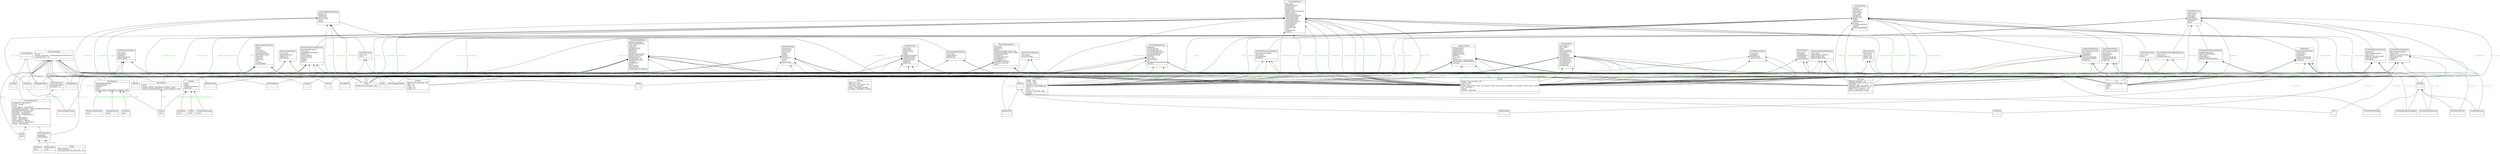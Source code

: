 digraph "classes" {
rankdir=BT
charset="utf-8"
"bo4e.bo.angebot.Angebot" [color="black", fontcolor="black", label="{Angebot|\l|}", shape="record", style="solid"];
"bo4e.bo.angebot.AngebotSchema" [color="black", fontcolor="black", label="{AngebotSchema|anfragereferenz\langebotsdatum\langebotsgeber\langebotsnehmer\langebotsnummer\lbindefrist\lclass_name\lsparte\lunterzeichner_angebotsgeber\lunterzeichner_angebotsnehmer\lvarianten\l|}", shape="record", style="solid"];
"bo4e.bo.ansprechpartner.Ansprechpartner" [color="black", fontcolor="black", label="{Ansprechpartner|geschaeftspartner\lnachname : str\l|}", shape="record", style="solid"];
"bo4e.bo.ansprechpartner.AnsprechpartnerSchema" [color="black", fontcolor="black", label="{AnsprechpartnerSchema|adresse\lanrede\lclass_name\le_mail_adresse\lgeschaeftspartner\lindividuelle_anrede\lkommentar\lnachname\lrufnummer\ltitel\lvorname\lzustaendigkeit\l|}", shape="record", style="solid"];
"bo4e.bo.ausschreibung.Ausschreibung" [color="black", fontcolor="black", label="{Ausschreibung|\l|}", shape="record", style="solid"];
"bo4e.bo.ausschreibung.AusschreibungSchema" [color="black", fontcolor="black", label="{AusschreibungSchema|abgabefrist\lausschreibender\lausschreibungportal\lausschreibungsnummer\lausschreibungsstatus\lausschreibungstyp\lbindefrist\lclass_name\lkostenpflichtig\llose\lveroeffentlichungszeitpunkt\lwebseite\l|}", shape="record", style="solid"];
"bo4e.enum.bilanzierungsmethode.Bilanzierungsmethode" [color="black", fontcolor="black", label="{Bilanzierungsmethode|name\l|}", shape="record", style="solid"];
"bo4e.enum.botyp.BoTyp" [color="black", fontcolor="black", label="{BoTyp|name\l|}", shape="record", style="solid"];
"marshmallow.fields.Boolean" [color="black", fontcolor="black", label="{Boolean|default_error_messages : dict\lfalsy : set\lfalsy : set\ltruthy : set\ltruthy : set\l|}", shape="record", style="solid"];
"bo4e.bo.buendelvertrag.Buendelvertrag" [color="black", fontcolor="black", label="{Buendelvertrag|\l|}", shape="record", style="solid"];
"bo4e.bo.buendelvertrag.BuendelvertragSchema" [color="black", fontcolor="black", label="{BuendelvertragSchema|class_name\leinzelvertraege\l|}", shape="record", style="solid"];
"bo4e.bo.geschaeftsobjekt.Geschaeftsobjekt.Config" [color="black", fontcolor="black", label="{Config|alias_generator\lallow_population_by_field_name : bool\l|}", shape="record", style="solid"];
"marshmallow.fields.DateTime" [color="black", fontcolor="black", label="{DateTime|DEFAULT_FORMAT : str\lDESERIALIZATION_FUNCS : dict\lOBJ_TYPE : str\lSCHEMA_OPTS_VAR_NAME : str\lSERIALIZATION_FUNCS : dict\ldefault_error_messages : dict\lformat : Optional[str \| None]\l|}", shape="record", style="solid"];
"marshmallow.fields.Decimal" [color="black", fontcolor="black", label="{Decimal|allow_nan : bool\ldefault_error_messages : dict\lnum_type : Decimal\lplaces : NoneType, Decimal\lrounding : Optional[str \| None]\l|}", shape="record", style="solid"];
"bo4e.bo.energiemenge.Energiemenge" [color="black", fontcolor="black", label="{Energiemenge|\l|}", shape="record", style="solid"];
"bo4e.bo.energiemenge.EnergiemengeSchema" [color="black", fontcolor="black", label="{EnergiemengeSchema|class_name\lenergieverbrauch\llokations_id\llokationstyp\l|}", shape="record", style="solid"];
"bo4e.enum.energierichtung.Energierichtung" [color="black", fontcolor="black", label="{Energierichtung|name\l|}", shape="record", style="solid"];
"marshmallow_enum.EnumField" [color="black", fontcolor="black", label="{EnumField|NAME : name\lVALUE : value\lby_value : bool\ldefault_error_messages : dict\ldump_by : name, NoneType\lenum\lerror : str\lload_by : NoneType, name\l|fail(key)\l}", shape="record", style="solid"];
"bo4e.bo.fremdkosten.Fremdkosten" [color="black", fontcolor="black", label="{Fremdkosten|\l|}", shape="record", style="solid"];
"bo4e.bo.fremdkosten.FremdkostenSchema" [color="black", fontcolor="black", label="{FremdkostenSchema|class_name\lgueltigkeit\lkostenbloecke\lsumme_kosten\l|}", shape="record", style="solid"];
"bo4e.bo.geschaeftsobjekt.Geschaeftsobjekt" [color="black", fontcolor="black", label="{Geschaeftsobjekt|bo_typ\lexterne_referenzen : Optional[List[ExterneReferenz]]\lversionstruktur : str\l|}", shape="record", style="solid"];
"bo4e.bo.geschaeftspartner.Geschaeftspartner" [color="black", fontcolor="black", label="{Geschaeftspartner|amtsgericht : Optional[str]\lanrede : Anrede\lbo_typ\le_mail_adresse : Optional[str]\lgeschaeftspartnerrolle : List[Geschaeftspartnerrolle]\lgewerbekennzeichnung : bool\lglaeubiger_id : Optional[str]\lhrnummer : Optional[str]\lkontaktweg : List[Kontaktart]\lname1 : str\lname2 : Optional[str]\lname3 : Optional[str]\lpartneradresse : Adresse\lumsatzsteuer_id : Optional[str]\lwebsite : Optional[str]\l|}", shape="record", style="solid"];
"bo4e.bo.kosten.Kosten" [color="black", fontcolor="black", label="{Kosten|\l|}", shape="record", style="solid"];
"bo4e.bo.kosten.KostenSchema" [color="black", fontcolor="black", label="{KostenSchema|class_name\lgueltigkeit\lkostenbloecke\lkostenklasse\lsumme_kosten\l|}", shape="record", style="solid"];
"bo4e.bo.lastgang.Lastgang" [color="black", fontcolor="black", label="{Lastgang|\l|}", shape="record", style="solid"];
"bo4e.bo.lastgang.LastgangKompakt" [color="black", fontcolor="black", label="{LastgangKompakt|\l|}", shape="record", style="solid"];
"bo4e.bo.lastgang.LastgangKompaktSchema" [color="black", fontcolor="black", label="{LastgangKompaktSchema|class_name\ltagesvektoren\lzeitintervall\l|}", shape="record", style="solid"];
"bo4e.bo.lastgang.LastgangSchema" [color="black", fontcolor="black", label="{LastgangSchema|class_name\lwerte\l|}", shape="record", style="solid"];
"marshmallow.fields.List" [color="black", fontcolor="black", label="{List|default_error_messages : dict\lexclude\linner\lonly\l|}", shape="record", style="solid"];
"bo4e.bo.marktlokation.Marktlokation" [color="black", fontcolor="black", label="{Marktlokation|bilanzierungsmethode\lenergierichtung\lnetzebene\lsparte\l|validate_address_info(address_attribute, value)\l}", shape="record", style="solid"];
"bo4e.bo.marktlokation.MarktlokationSchema" [color="black", fontcolor="black", label="{MarktlokationSchema|bilanzierungsgebiet\lbilanzierungsmethode\lclass_name\lendkunde\lenergierichtung\lgasqualitaet\lgebietstyp\lgeoadresse\lgrundversorgercodenr\lkatasterinformation\llokationsadresse\lmarktlokations_id\lnetzbetreibercodenr\lnetzebene\lnetzgebietsnr\lsparte\lunterbrechbar\lverbrauchsart\lzugehoerige_messlokation\l|}", shape="record", style="solid"];
"bo4e.enum.marktrolle.Marktrolle" [color="black", fontcolor="black", label="{Marktrolle|name\l|}", shape="record", style="solid"];
"bo4e.bo.marktteilnehmer.Marktteilnehmer" [color="black", fontcolor="black", label="{Marktteilnehmer|marktrolle\lrollencodetyp\l|}", shape="record", style="solid"];
"bo4e.bo.marktteilnehmer.MarktteilnehmerSchema" [color="black", fontcolor="black", label="{MarktteilnehmerSchema|class_name\lmakoadresse\lmarktrolle\lrollencodenummer\lrollencodetyp\l|}", shape="record", style="solid"];
"bo4e.bo.messlokation.Messlokation" [color="black", fontcolor="black", label="{Messlokation|sparte\l|validate_address_info(address_attribute, value)\lvalidate_grundzustaendiger_x_codenr(attribute, value)\l}", shape="record", style="solid"];
"bo4e.bo.messlokation.MesslokationSchema" [color="black", fontcolor="black", label="{MesslokationSchema|class_name\lgeoadresse\lgeraete\lgrundzustaendiger_msb_codenr\lgrundzustaendiger_msbim_codenr\lkatasterinformation\lmessadresse\lmessdienstleistung\lmessgebietnr\lmesslokations_id\lmesslokationszaehler\lnetzebene_messung\lsparte\l|}", shape="record", style="solid"];
"marshmallow.fields.Nested" [color="black", fontcolor="black", label="{Nested|default_error_messages : dict\lexclude : tuple\lmany : bool\lnested : SchemaABC \| type \| str \| dict[str, Field \| type] \| typing.Callable[[], SchemaABC \| dict[str, Field \| type]]\lonly : NoneType\lschema\lunknown : NoneType\l|}", shape="record", style="solid"];
"bo4e.enum.netzebene.Netzebene" [color="black", fontcolor="black", label="{Netzebene|name\l|}", shape="record", style="solid"];
"bo4e.bo.netznutzungsrechnung.Netznutzungsrechnung" [color="black", fontcolor="black", label="{Netznutzungsrechnung|\l|}", shape="record", style="solid"];
"bo4e.bo.netznutzungsrechnung.NetznutzungsrechnungSchema" [color="black", fontcolor="black", label="{NetznutzungsrechnungSchema|absendercodenummer\lclass_name\lempfaengercodenummer\llokations_id\lnnrechnungsart\lnnrechnungstyp\loriginal\lsimuliert\lsparte\l|}", shape="record", style="solid"];
"bo4e.bo.preisblatt.Preisblatt" [color="black", fontcolor="black", label="{Preisblatt|\l|}", shape="record", style="solid"];
"bo4e.bo.preisblattdienstleistung.PreisblattDienstleistung" [color="black", fontcolor="black", label="{PreisblattDienstleistung|\l|}", shape="record", style="solid"];
"bo4e.bo.preisblattdienstleistung.PreisblattDienstleistungSchema" [color="black", fontcolor="black", label="{PreisblattDienstleistungSchema|basisdienstleistung\lbilanzierungsmethode\lclass_name\lgeraetedetails\linklusive_dienstleistungen\l|}", shape="record", style="solid"];
"bo4e.bo.preisblatthardware.PreisblattHardware" [color="black", fontcolor="black", label="{PreisblattHardware|\l|}", shape="record", style="solid"];
"bo4e.bo.preisblatthardware.PreisblattHardwareSchema" [color="black", fontcolor="black", label="{PreisblattHardwareSchema|basisgeraet\lbilanzierungsmethode\lclass_name\linklusive_dienstleistungen\linklusive_geraete\lmessebene\l|}", shape="record", style="solid"];
"bo4e.bo.preisblattkonzessionsabgabe.PreisblattKonzessionsabgabe" [color="black", fontcolor="black", label="{PreisblattKonzessionsabgabe|\l|}", shape="record", style="solid"];
"bo4e.bo.preisblattkonzessionsabgabe.PreisblattKonzessionsabgabeSchema" [color="black", fontcolor="black", label="{PreisblattKonzessionsabgabeSchema|class_name\lkundengruppe_k_a\l|}", shape="record", style="solid"];
"bo4e.bo.preisblattmessung.PreisblattMessung" [color="black", fontcolor="black", label="{PreisblattMessung|\l|}", shape="record", style="solid"];
"bo4e.bo.preisblattmessung.PreisblattMessungSchema" [color="black", fontcolor="black", label="{PreisblattMessungSchema|bilanzierungsmethode\lclass_name\linklusive_dienstleistungen\linklusive_geraete\lmessebene\lzaehler\l|}", shape="record", style="solid"];
"bo4e.bo.preisblattnetznutzung.PreisblattNetznutzung" [color="black", fontcolor="black", label="{PreisblattNetznutzung|\l|}", shape="record", style="solid"];
"bo4e.bo.preisblattnetznutzung.PreisblattNetznutzungSchema" [color="black", fontcolor="black", label="{PreisblattNetznutzungSchema|bilanzierungsmethode\lclass_name\lkundengruppe\lnetzebene\l|}", shape="record", style="solid"];
"bo4e.bo.preisblatt.PreisblattSchema" [color="black", fontcolor="black", label="{PreisblattSchema|bezeichnung\lclass_name\lgueltigkeit\lherausgeber\lpreispositionen\lpreisstatus\lsparte\l|}", shape="record", style="solid"];
"bo4e.bo.rechnung.Rechnung" [color="black", fontcolor="black", label="{Rechnung|\l|}", shape="record", style="solid"];
"bo4e.bo.rechnung.RechnungSchema" [color="black", fontcolor="black", label="{RechnungSchema|class_name\lfaelligkeitsdatum\lgesamtbrutto\lgesamtnetto\lgesamtsteuer\loriginal_rechnungsnummer\lrabatt_brutto\lrechnungsdatum\lrechnungsempfaenger\lrechnungsersteller\lrechnungsnummer\lrechnungsperiode\lrechnungspositionen\lrechnungsstatus\lrechnungstitel\lrechnungstyp\lsteuerbetraege\lstorno\lvorausgezahlt\lzuzahlen\l|}", shape="record", style="solid"];
"bo4e.bo.region.Region" [color="black", fontcolor="black", label="{Region|\l|}", shape="record", style="solid"];
"bo4e.bo.region.RegionSchema" [color="black", fontcolor="black", label="{RegionSchema|bezeichnung\lclass_name\lnegativ_liste\lpositiv_liste\l|}", shape="record", style="solid"];
"bo4e.bo.regionaltarif.Regionaltarif" [color="black", fontcolor="black", label="{Regionaltarif|\l|}", shape="record", style="solid"];
"bo4e.bo.regionaltarif.RegionaltarifSchema" [color="black", fontcolor="black", label="{RegionaltarifSchema|berechnungsparameter\lclass_name\lpreisgarantien\lpreisstand\ltarif_auf_abschlaege\ltarifeinschraenkung\ltarifpreise\l|}", shape="record", style="solid"];
"bo4e.enum.rollencodetyp.Rollencodetyp" [color="black", fontcolor="black", label="{Rollencodetyp|name\l|}", shape="record", style="solid"];
"bo4e.enum.sparte.Sparte" [color="black", fontcolor="black", label="{Sparte|name\l|}", shape="record", style="solid"];
"bo4e.bo.standorteigenschaften.Standorteigenschaften" [color="black", fontcolor="black", label="{Standorteigenschaften|\l|}", shape="record", style="solid"];
"bo4e.bo.standorteigenschaften.StandorteigenschaftenSchema" [color="black", fontcolor="black", label="{StandorteigenschaftenSchema|class_name\leigenschaften_allgemein\leigenschaften_gas\leigenschaften_strom\l|}", shape="record", style="solid"];
"marshmallow.fields.String" [color="black", fontcolor="black", label="{String|default_error_messages : dict\l|}", shape="record", style="solid"];
"bo4e.bo.tarif.Tarif" [color="black", fontcolor="black", label="{Tarif|\l|}", shape="record", style="solid"];
"bo4e.bo.tarif.TarifSchema" [color="black", fontcolor="black", label="{TarifSchema|berechnungsparameter\lclass_name\lpreisgarantie\lpreisstand\ltarif_auf_abschlaege\ltarifeinschraenkung\ltarifpreise\l|}", shape="record", style="solid"];
"bo4e.enum.tarifart.Tarifart" [color="black", fontcolor="black", label="{Tarifart|name\l|}", shape="record", style="solid"];
"bo4e.bo.tarifinfo.Tarifinfo" [color="black", fontcolor="black", label="{Tarifinfo|\l|}", shape="record", style="solid"];
"bo4e.bo.tarifinfo.TarifinfoSchema" [color="black", fontcolor="black", label="{TarifinfoSchema|anbieter\lanbietername\lbemerkung\lbezeichnung\lclass_name\lenergiemix\lkundentypen\lsparte\ltarifart\ltarifmerkmale\ltariftyp\lvertragskonditionen\lwebsite\lzeitliche_gueltigkeit\l|}", shape="record", style="solid"];
"bo4e.bo.tarifkosten.Tarifkosten" [color="black", fontcolor="black", label="{Tarifkosten|\l|}", shape="record", style="solid"];
"bo4e.bo.tarifkosten.TarifkostenSchema" [color="black", fontcolor="black", label="{TarifkostenSchema|class_name\lkosten\l|}", shape="record", style="solid"];
"bo4e.bo.tarifpreisblatt.Tarifpreisblatt" [color="black", fontcolor="black", label="{Tarifpreisblatt|\l|}", shape="record", style="solid"];
"bo4e.bo.tarifpreisblatt.TarifpreisblattSchema" [color="black", fontcolor="black", label="{TarifpreisblattSchema|berechnungsparameter\lclass_name\lpreisgarantie\lpreisstand\ltarif_auf_abschlaege\ltarifeinschraenkung\ltarifpreise\l|}", shape="record", style="solid"];
"bo4e.bo.vertrag.Vertrag" [color="black", fontcolor="black", label="{Vertrag|\l|}", shape="record", style="solid"];
"bo4e.bo.vertrag.VertragSchema" [color="black", fontcolor="black", label="{VertragSchema|beschreibung\lclass_name\lsparte\lunterzeichnervp1\lunterzeichnervp2\lvertragsart\lvertragsbeginn\lvertragsende\lvertragskonditionen\lvertragsnummer\lvertragspartner1\lvertragspartner2\lvertragsstatus\lvertragsteile\l|}", shape="record", style="solid"];
"bo4e.bo.zaehler.Zaehler" [color="black", fontcolor="black", label="{Zaehler|sparte\ltarifart\lzaehlerauspraegung\lzaehlertyp\l|}", shape="record", style="solid"];
"bo4e.bo.zaehler.ZaehlerSchema" [color="black", fontcolor="black", label="{ZaehlerSchema|class_name\leichung_bis\lletzte_eichung\lsparte\ltarifart\lzaehlerauspraegung\lzaehlerhersteller\lzaehlerkonstante\lzaehlernummer\lzaehlertyp\lzaehlwerke\l|}", shape="record", style="solid"];
"bo4e.enum.zaehlerauspraegung.Zaehlerauspraegung" [color="black", fontcolor="black", label="{Zaehlerauspraegung|name\l|}", shape="record", style="solid"];
"bo4e.enum.zaehlertyp.Zaehlertyp" [color="black", fontcolor="black", label="{Zaehlertyp|name\l|}", shape="record", style="solid"];
"bo4e.bo.zeitreihe.Zeitreihe" [color="black", fontcolor="black", label="{Zeitreihe|\l|}", shape="record", style="solid"];
"bo4e.bo.zeitreihe.ZeitreiheSchema" [color="black", fontcolor="black", label="{ZeitreiheSchema|beschreibung\lbezeichnung\lclass_name\leinheit\lmedium\lmessart\lmessgroesse\lversion\lwerte\lwertherkunft\l|}", shape="record", style="solid"];
"bo4e.bo.lastgang._LastgangBody" [color="black", fontcolor="black", label="{_LastgangBody|\l|}", shape="record", style="solid"];
"bo4e.bo.lastgang._LastgangBodySchemaMixin" [color="black", fontcolor="black", label="{_LastgangBodySchemaMixin|lokations_id\llokationstyp\lmessgroesse\lobis_kennzahl\lsparte\lversion\l|}", shape="record", style="solid"];
"bo4e.bo.angebot.Angebot" -> "bo4e.bo.geschaeftsobjekt.Geschaeftsobjekt" [arrowhead="empty", arrowtail="none"];
"bo4e.bo.ansprechpartner.Ansprechpartner" -> "bo4e.bo.geschaeftsobjekt.Geschaeftsobjekt" [arrowhead="empty", arrowtail="none"];
"bo4e.bo.ausschreibung.Ausschreibung" -> "bo4e.bo.geschaeftsobjekt.Geschaeftsobjekt" [arrowhead="empty", arrowtail="none"];
"bo4e.bo.buendelvertrag.Buendelvertrag" -> "bo4e.bo.geschaeftsobjekt.Geschaeftsobjekt" [arrowhead="empty", arrowtail="none"];
"bo4e.bo.energiemenge.Energiemenge" -> "bo4e.bo.geschaeftsobjekt.Geschaeftsobjekt" [arrowhead="empty", arrowtail="none"];
"bo4e.bo.fremdkosten.Fremdkosten" -> "bo4e.bo.geschaeftsobjekt.Geschaeftsobjekt" [arrowhead="empty", arrowtail="none"];
"bo4e.bo.geschaeftspartner.Geschaeftspartner" -> "bo4e.bo.geschaeftsobjekt.Geschaeftsobjekt" [arrowhead="empty", arrowtail="none"];
"bo4e.bo.kosten.Kosten" -> "bo4e.bo.geschaeftsobjekt.Geschaeftsobjekt" [arrowhead="empty", arrowtail="none"];
"bo4e.bo.lastgang.Lastgang" -> "bo4e.bo.geschaeftsobjekt.Geschaeftsobjekt" [arrowhead="empty", arrowtail="none"];
"bo4e.bo.lastgang.Lastgang" -> "bo4e.bo.lastgang._LastgangBody" [arrowhead="empty", arrowtail="none"];
"bo4e.bo.lastgang.LastgangKompakt" -> "bo4e.bo.geschaeftsobjekt.Geschaeftsobjekt" [arrowhead="empty", arrowtail="none"];
"bo4e.bo.lastgang.LastgangKompakt" -> "bo4e.bo.lastgang._LastgangBody" [arrowhead="empty", arrowtail="none"];
"bo4e.bo.lastgang.LastgangKompaktSchema" -> "bo4e.bo.lastgang._LastgangBodySchemaMixin" [arrowhead="empty", arrowtail="none"];
"bo4e.bo.lastgang.LastgangSchema" -> "bo4e.bo.lastgang._LastgangBodySchemaMixin" [arrowhead="empty", arrowtail="none"];
"bo4e.bo.marktlokation.Marktlokation" -> "bo4e.bo.geschaeftsobjekt.Geschaeftsobjekt" [arrowhead="empty", arrowtail="none"];
"bo4e.bo.marktteilnehmer.Marktteilnehmer" -> "bo4e.bo.geschaeftspartner.Geschaeftspartner" [arrowhead="empty", arrowtail="none"];
"bo4e.bo.messlokation.Messlokation" -> "bo4e.bo.geschaeftsobjekt.Geschaeftsobjekt" [arrowhead="empty", arrowtail="none"];
"bo4e.bo.netznutzungsrechnung.Netznutzungsrechnung" -> "bo4e.bo.rechnung.Rechnung" [arrowhead="empty", arrowtail="none"];
"bo4e.bo.netznutzungsrechnung.NetznutzungsrechnungSchema" -> "bo4e.bo.rechnung.RechnungSchema" [arrowhead="empty", arrowtail="none"];
"bo4e.bo.preisblatt.Preisblatt" -> "bo4e.bo.geschaeftsobjekt.Geschaeftsobjekt" [arrowhead="empty", arrowtail="none"];
"bo4e.bo.preisblattdienstleistung.PreisblattDienstleistung" -> "bo4e.bo.preisblatt.Preisblatt" [arrowhead="empty", arrowtail="none"];
"bo4e.bo.preisblattdienstleistung.PreisblattDienstleistungSchema" -> "bo4e.bo.preisblatt.PreisblattSchema" [arrowhead="empty", arrowtail="none"];
"bo4e.bo.preisblatthardware.PreisblattHardware" -> "bo4e.bo.preisblatt.Preisblatt" [arrowhead="empty", arrowtail="none"];
"bo4e.bo.preisblatthardware.PreisblattHardwareSchema" -> "bo4e.bo.preisblatt.PreisblattSchema" [arrowhead="empty", arrowtail="none"];
"bo4e.bo.preisblattkonzessionsabgabe.PreisblattKonzessionsabgabe" -> "bo4e.bo.preisblatt.Preisblatt" [arrowhead="empty", arrowtail="none"];
"bo4e.bo.preisblattkonzessionsabgabe.PreisblattKonzessionsabgabeSchema" -> "bo4e.bo.preisblatt.PreisblattSchema" [arrowhead="empty", arrowtail="none"];
"bo4e.bo.preisblattmessung.PreisblattMessung" -> "bo4e.bo.preisblatt.Preisblatt" [arrowhead="empty", arrowtail="none"];
"bo4e.bo.preisblattmessung.PreisblattMessungSchema" -> "bo4e.bo.preisblatt.PreisblattSchema" [arrowhead="empty", arrowtail="none"];
"bo4e.bo.preisblattnetznutzung.PreisblattNetznutzung" -> "bo4e.bo.preisblatt.Preisblatt" [arrowhead="empty", arrowtail="none"];
"bo4e.bo.preisblattnetznutzung.PreisblattNetznutzungSchema" -> "bo4e.bo.preisblatt.PreisblattSchema" [arrowhead="empty", arrowtail="none"];
"bo4e.bo.rechnung.Rechnung" -> "bo4e.bo.geschaeftsobjekt.Geschaeftsobjekt" [arrowhead="empty", arrowtail="none"];
"bo4e.bo.region.Region" -> "bo4e.bo.geschaeftsobjekt.Geschaeftsobjekt" [arrowhead="empty", arrowtail="none"];
"bo4e.bo.regionaltarif.Regionaltarif" -> "bo4e.bo.tarifinfo.Tarifinfo" [arrowhead="empty", arrowtail="none"];
"bo4e.bo.regionaltarif.RegionaltarifSchema" -> "bo4e.bo.tarifinfo.TarifinfoSchema" [arrowhead="empty", arrowtail="none"];
"bo4e.bo.standorteigenschaften.Standorteigenschaften" -> "bo4e.bo.geschaeftsobjekt.Geschaeftsobjekt" [arrowhead="empty", arrowtail="none"];
"bo4e.bo.tarif.Tarif" -> "bo4e.bo.tarifinfo.Tarifinfo" [arrowhead="empty", arrowtail="none"];
"bo4e.bo.tarif.TarifSchema" -> "bo4e.bo.tarifinfo.TarifinfoSchema" [arrowhead="empty", arrowtail="none"];
"bo4e.bo.tarifinfo.Tarifinfo" -> "bo4e.bo.geschaeftsobjekt.Geschaeftsobjekt" [arrowhead="empty", arrowtail="none"];
"bo4e.bo.tarifkosten.Tarifkosten" -> "bo4e.bo.tarifinfo.Tarifinfo" [arrowhead="empty", arrowtail="none"];
"bo4e.bo.tarifkosten.TarifkostenSchema" -> "bo4e.bo.tarifinfo.TarifinfoSchema" [arrowhead="empty", arrowtail="none"];
"bo4e.bo.tarifpreisblatt.Tarifpreisblatt" -> "bo4e.bo.tarifinfo.Tarifinfo" [arrowhead="empty", arrowtail="none"];
"bo4e.bo.tarifpreisblatt.TarifpreisblattSchema" -> "bo4e.bo.tarifinfo.TarifinfoSchema" [arrowhead="empty", arrowtail="none"];
"bo4e.bo.vertrag.Vertrag" -> "bo4e.bo.geschaeftsobjekt.Geschaeftsobjekt" [arrowhead="empty", arrowtail="none"];
"bo4e.bo.zaehler.Zaehler" -> "bo4e.bo.geschaeftsobjekt.Geschaeftsobjekt" [arrowhead="empty", arrowtail="none"];
"bo4e.bo.zeitreihe.Zeitreihe" -> "bo4e.bo.geschaeftsobjekt.Geschaeftsobjekt" [arrowhead="empty", arrowtail="none"];
"bo4e.bo.angebot.Angebot" -> "bo4e.bo.angebot.AngebotSchema" [arrowhead="diamond", arrowtail="none", fontcolor="green", label="class_name", style="solid"];
"bo4e.bo.ansprechpartner.Ansprechpartner" -> "bo4e.bo.ansprechpartner.AnsprechpartnerSchema" [arrowhead="diamond", arrowtail="none", fontcolor="green", label="class_name", style="solid"];
"bo4e.bo.ausschreibung.Ausschreibung" -> "bo4e.bo.ausschreibung.AusschreibungSchema" [arrowhead="diamond", arrowtail="none", fontcolor="green", label="class_name", style="solid"];
"bo4e.bo.buendelvertrag.Buendelvertrag" -> "bo4e.bo.buendelvertrag.BuendelvertragSchema" [arrowhead="diamond", arrowtail="none", fontcolor="green", label="class_name", style="solid"];
"bo4e.bo.energiemenge.Energiemenge" -> "bo4e.bo.energiemenge.EnergiemengeSchema" [arrowhead="diamond", arrowtail="none", fontcolor="green", label="class_name", style="solid"];
"bo4e.bo.fremdkosten.Fremdkosten" -> "bo4e.bo.fremdkosten.FremdkostenSchema" [arrowhead="diamond", arrowtail="none", fontcolor="green", label="class_name", style="solid"];
"bo4e.bo.geschaeftspartner.Geschaeftspartner" -> "bo4e.bo.ansprechpartner.Ansprechpartner" [arrowhead="diamond", arrowtail="none", fontcolor="green", label="geschaeftspartner", style="solid"];
"bo4e.bo.kosten.Kosten" -> "bo4e.bo.kosten.KostenSchema" [arrowhead="diamond", arrowtail="none", fontcolor="green", label="class_name", style="solid"];
"bo4e.bo.lastgang.Lastgang" -> "bo4e.bo.lastgang.LastgangSchema" [arrowhead="diamond", arrowtail="none", fontcolor="green", label="class_name", style="solid"];
"bo4e.bo.lastgang.LastgangKompakt" -> "bo4e.bo.lastgang.LastgangKompaktSchema" [arrowhead="diamond", arrowtail="none", fontcolor="green", label="class_name", style="solid"];
"bo4e.bo.marktlokation.Marktlokation" -> "bo4e.bo.marktlokation.MarktlokationSchema" [arrowhead="diamond", arrowtail="none", fontcolor="green", label="class_name", style="solid"];
"bo4e.bo.marktteilnehmer.Marktteilnehmer" -> "bo4e.bo.marktteilnehmer.MarktteilnehmerSchema" [arrowhead="diamond", arrowtail="none", fontcolor="green", label="class_name", style="solid"];
"bo4e.bo.messlokation.Messlokation" -> "bo4e.bo.messlokation.MesslokationSchema" [arrowhead="diamond", arrowtail="none", fontcolor="green", label="class_name", style="solid"];
"bo4e.bo.netznutzungsrechnung.Netznutzungsrechnung" -> "bo4e.bo.netznutzungsrechnung.NetznutzungsrechnungSchema" [arrowhead="diamond", arrowtail="none", fontcolor="green", label="class_name", style="solid"];
"bo4e.bo.preisblatt.Preisblatt" -> "bo4e.bo.preisblatt.PreisblattSchema" [arrowhead="diamond", arrowtail="none", fontcolor="green", label="class_name", style="solid"];
"bo4e.bo.preisblattdienstleistung.PreisblattDienstleistung" -> "bo4e.bo.preisblattdienstleistung.PreisblattDienstleistungSchema" [arrowhead="diamond", arrowtail="none", fontcolor="green", label="class_name", style="solid"];
"bo4e.bo.preisblatthardware.PreisblattHardware" -> "bo4e.bo.preisblatthardware.PreisblattHardwareSchema" [arrowhead="diamond", arrowtail="none", fontcolor="green", label="class_name", style="solid"];
"bo4e.bo.preisblattkonzessionsabgabe.PreisblattKonzessionsabgabe" -> "bo4e.bo.preisblattkonzessionsabgabe.PreisblattKonzessionsabgabeSchema" [arrowhead="diamond", arrowtail="none", fontcolor="green", label="class_name", style="solid"];
"bo4e.bo.preisblattmessung.PreisblattMessung" -> "bo4e.bo.preisblattmessung.PreisblattMessungSchema" [arrowhead="diamond", arrowtail="none", fontcolor="green", label="class_name", style="solid"];
"bo4e.bo.preisblattnetznutzung.PreisblattNetznutzung" -> "bo4e.bo.preisblattnetznutzung.PreisblattNetznutzungSchema" [arrowhead="diamond", arrowtail="none", fontcolor="green", label="class_name", style="solid"];
"bo4e.bo.rechnung.Rechnung" -> "bo4e.bo.rechnung.RechnungSchema" [arrowhead="diamond", arrowtail="none", fontcolor="green", label="class_name", style="solid"];
"bo4e.bo.region.Region" -> "bo4e.bo.region.RegionSchema" [arrowhead="diamond", arrowtail="none", fontcolor="green", label="class_name", style="solid"];
"bo4e.bo.regionaltarif.Regionaltarif" -> "bo4e.bo.regionaltarif.RegionaltarifSchema" [arrowhead="diamond", arrowtail="none", fontcolor="green", label="class_name", style="solid"];
"bo4e.bo.standorteigenschaften.Standorteigenschaften" -> "bo4e.bo.standorteigenschaften.StandorteigenschaftenSchema" [arrowhead="diamond", arrowtail="none", fontcolor="green", label="class_name", style="solid"];
"bo4e.bo.tarif.Tarif" -> "bo4e.bo.tarif.TarifSchema" [arrowhead="diamond", arrowtail="none", fontcolor="green", label="class_name", style="solid"];
"bo4e.bo.tarifinfo.Tarifinfo" -> "bo4e.bo.tarifinfo.TarifinfoSchema" [arrowhead="diamond", arrowtail="none", fontcolor="green", label="class_name", style="solid"];
"bo4e.bo.tarifkosten.Tarifkosten" -> "bo4e.bo.tarifkosten.TarifkostenSchema" [arrowhead="diamond", arrowtail="none", fontcolor="green", label="class_name", style="solid"];
"bo4e.bo.tarifpreisblatt.Tarifpreisblatt" -> "bo4e.bo.tarifpreisblatt.TarifpreisblattSchema" [arrowhead="diamond", arrowtail="none", fontcolor="green", label="class_name", style="solid"];
"bo4e.bo.vertrag.Vertrag" -> "bo4e.bo.vertrag.VertragSchema" [arrowhead="diamond", arrowtail="none", fontcolor="green", label="class_name", style="solid"];
"bo4e.bo.zaehler.Zaehler" -> "bo4e.bo.zaehler.ZaehlerSchema" [arrowhead="diamond", arrowtail="none", fontcolor="green", label="class_name", style="solid"];
"bo4e.bo.zeitreihe.Zeitreihe" -> "bo4e.bo.zeitreihe.ZeitreiheSchema" [arrowhead="diamond", arrowtail="none", fontcolor="green", label="class_name", style="solid"];
"bo4e.enum.bilanzierungsmethode.Bilanzierungsmethode" -> "bo4e.bo.marktlokation.Marktlokation" [arrowhead="diamond", arrowtail="none", fontcolor="green", label="bilanzierungsmethode", style="solid"];
"bo4e.enum.botyp.BoTyp" -> "bo4e.bo.geschaeftsobjekt.Geschaeftsobjekt" [arrowhead="diamond", arrowtail="none", fontcolor="green", label="bo_typ", style="solid"];
"bo4e.enum.botyp.BoTyp" -> "bo4e.bo.geschaeftspartner.Geschaeftspartner" [arrowhead="diamond", arrowtail="none", fontcolor="green", label="bo_typ", style="solid"];
"bo4e.enum.energierichtung.Energierichtung" -> "bo4e.bo.marktlokation.Marktlokation" [arrowhead="diamond", arrowtail="none", fontcolor="green", label="energierichtung", style="solid"];
"bo4e.enum.marktrolle.Marktrolle" -> "bo4e.bo.marktteilnehmer.Marktteilnehmer" [arrowhead="diamond", arrowtail="none", fontcolor="green", label="marktrolle", style="solid"];
"bo4e.enum.netzebene.Netzebene" -> "bo4e.bo.marktlokation.Marktlokation" [arrowhead="diamond", arrowtail="none", fontcolor="green", label="netzebene", style="solid"];
"bo4e.enum.rollencodetyp.Rollencodetyp" -> "bo4e.bo.marktteilnehmer.Marktteilnehmer" [arrowhead="diamond", arrowtail="none", fontcolor="green", label="rollencodetyp", style="solid"];
"bo4e.enum.sparte.Sparte" -> "bo4e.bo.marktlokation.Marktlokation" [arrowhead="diamond", arrowtail="none", fontcolor="green", label="sparte", style="solid"];
"bo4e.enum.sparte.Sparte" -> "bo4e.bo.messlokation.Messlokation" [arrowhead="diamond", arrowtail="none", fontcolor="green", label="sparte", style="solid"];
"bo4e.enum.sparte.Sparte" -> "bo4e.bo.zaehler.Zaehler" [arrowhead="diamond", arrowtail="none", fontcolor="green", label="sparte", style="solid"];
"bo4e.enum.tarifart.Tarifart" -> "bo4e.bo.zaehler.Zaehler" [arrowhead="diamond", arrowtail="none", fontcolor="green", label="tarifart", style="solid"];
"bo4e.enum.zaehlerauspraegung.Zaehlerauspraegung" -> "bo4e.bo.zaehler.Zaehler" [arrowhead="diamond", arrowtail="none", fontcolor="green", label="zaehlerauspraegung", style="solid"];
"bo4e.enum.zaehlertyp.Zaehlertyp" -> "bo4e.bo.zaehler.Zaehler" [arrowhead="diamond", arrowtail="none", fontcolor="green", label="zaehlertyp", style="solid"];
"marshmallow.fields.Boolean" -> "bo4e.bo.ausschreibung.AusschreibungSchema" [arrowhead="diamond", arrowtail="none", fontcolor="green", label="kostenpflichtig", style="solid"];
"marshmallow.fields.Boolean" -> "bo4e.bo.marktlokation.MarktlokationSchema" [arrowhead="diamond", arrowtail="none", fontcolor="green", label="unterbrechbar", style="solid"];
"marshmallow.fields.Boolean" -> "bo4e.bo.netznutzungsrechnung.NetznutzungsrechnungSchema" [arrowhead="diamond", arrowtail="none", fontcolor="green", label="original", style="solid"];
"marshmallow.fields.Boolean" -> "bo4e.bo.netznutzungsrechnung.NetznutzungsrechnungSchema" [arrowhead="diamond", arrowtail="none", fontcolor="green", label="simuliert", style="solid"];
"marshmallow.fields.Boolean" -> "bo4e.bo.rechnung.RechnungSchema" [arrowhead="diamond", arrowtail="none", fontcolor="green", label="storno", style="solid"];
"marshmallow.fields.DateTime" -> "bo4e.bo.angebot.AngebotSchema" [arrowhead="diamond", arrowtail="none", fontcolor="green", label="angebotsdatum", style="solid"];
"marshmallow.fields.DateTime" -> "bo4e.bo.angebot.AngebotSchema" [arrowhead="diamond", arrowtail="none", fontcolor="green", label="bindefrist", style="solid"];
"marshmallow.fields.DateTime" -> "bo4e.bo.ausschreibung.AusschreibungSchema" [arrowhead="diamond", arrowtail="none", fontcolor="green", label="veroeffentlichungszeitpunkt", style="solid"];
"marshmallow.fields.DateTime" -> "bo4e.bo.rechnung.RechnungSchema" [arrowhead="diamond", arrowtail="none", fontcolor="green", label="rechnungsdatum", style="solid"];
"marshmallow.fields.DateTime" -> "bo4e.bo.rechnung.RechnungSchema" [arrowhead="diamond", arrowtail="none", fontcolor="green", label="faelligkeitsdatum", style="solid"];
"marshmallow.fields.DateTime" -> "bo4e.bo.regionaltarif.RegionaltarifSchema" [arrowhead="diamond", arrowtail="none", fontcolor="green", label="preisstand", style="solid"];
"marshmallow.fields.DateTime" -> "bo4e.bo.tarif.TarifSchema" [arrowhead="diamond", arrowtail="none", fontcolor="green", label="preisstand", style="solid"];
"marshmallow.fields.DateTime" -> "bo4e.bo.tarifpreisblatt.TarifpreisblattSchema" [arrowhead="diamond", arrowtail="none", fontcolor="green", label="preisstand", style="solid"];
"marshmallow.fields.DateTime" -> "bo4e.bo.vertrag.VertragSchema" [arrowhead="diamond", arrowtail="none", fontcolor="green", label="vertragsbeginn", style="solid"];
"marshmallow.fields.DateTime" -> "bo4e.bo.vertrag.VertragSchema" [arrowhead="diamond", arrowtail="none", fontcolor="green", label="vertragsende", style="solid"];
"marshmallow.fields.DateTime" -> "bo4e.bo.zaehler.ZaehlerSchema" [arrowhead="diamond", arrowtail="none", fontcolor="green", label="eichung_bis", style="solid"];
"marshmallow.fields.DateTime" -> "bo4e.bo.zaehler.ZaehlerSchema" [arrowhead="diamond", arrowtail="none", fontcolor="green", label="letzte_eichung", style="solid"];
"marshmallow.fields.Decimal" -> "bo4e.bo.zaehler.ZaehlerSchema" [arrowhead="diamond", arrowtail="none", fontcolor="green", label="zaehlerkonstante", style="solid"];
"marshmallow.fields.List" -> "bo4e.bo.angebot.AngebotSchema" [arrowhead="diamond", arrowtail="none", fontcolor="green", label="varianten", style="solid"];
"marshmallow.fields.List" -> "bo4e.bo.ausschreibung.AusschreibungSchema" [arrowhead="diamond", arrowtail="none", fontcolor="green", label="lose", style="solid"];
"marshmallow.fields.List" -> "bo4e.bo.buendelvertrag.BuendelvertragSchema" [arrowhead="diamond", arrowtail="none", fontcolor="green", label="einzelvertraege", style="solid"];
"marshmallow.fields.List" -> "bo4e.bo.energiemenge.EnergiemengeSchema" [arrowhead="diamond", arrowtail="none", fontcolor="green", label="energieverbrauch", style="solid"];
"marshmallow.fields.List" -> "bo4e.bo.fremdkosten.FremdkostenSchema" [arrowhead="diamond", arrowtail="none", fontcolor="green", label="kostenbloecke", style="solid"];
"marshmallow.fields.List" -> "bo4e.bo.kosten.KostenSchema" [arrowhead="diamond", arrowtail="none", fontcolor="green", label="kostenbloecke", style="solid"];
"marshmallow.fields.List" -> "bo4e.bo.kosten.KostenSchema" [arrowhead="diamond", arrowtail="none", fontcolor="green", label="summe_kosten", style="solid"];
"marshmallow.fields.List" -> "bo4e.bo.lastgang.LastgangKompaktSchema" [arrowhead="diamond", arrowtail="none", fontcolor="green", label="tagesvektoren", style="solid"];
"marshmallow.fields.List" -> "bo4e.bo.lastgang.LastgangSchema" [arrowhead="diamond", arrowtail="none", fontcolor="green", label="werte", style="solid"];
"marshmallow.fields.List" -> "bo4e.bo.marktlokation.MarktlokationSchema" [arrowhead="diamond", arrowtail="none", fontcolor="green", label="zugehoerige_messlokation", style="solid"];
"marshmallow.fields.List" -> "bo4e.bo.messlokation.MesslokationSchema" [arrowhead="diamond", arrowtail="none", fontcolor="green", label="geraete", style="solid"];
"marshmallow.fields.List" -> "bo4e.bo.messlokation.MesslokationSchema" [arrowhead="diamond", arrowtail="none", fontcolor="green", label="messdienstleistung", style="solid"];
"marshmallow.fields.List" -> "bo4e.bo.messlokation.MesslokationSchema" [arrowhead="diamond", arrowtail="none", fontcolor="green", label="messlokationszaehler", style="solid"];
"marshmallow.fields.List" -> "bo4e.bo.preisblatt.PreisblattSchema" [arrowhead="diamond", arrowtail="none", fontcolor="green", label="preispositionen", style="solid"];
"marshmallow.fields.List" -> "bo4e.bo.preisblattdienstleistung.PreisblattDienstleistungSchema" [arrowhead="diamond", arrowtail="none", fontcolor="green", label="inklusive_dienstleistungen", style="solid"];
"marshmallow.fields.List" -> "bo4e.bo.preisblatthardware.PreisblattHardwareSchema" [arrowhead="diamond", arrowtail="none", fontcolor="green", label="inklusive_dienstleistungen", style="solid"];
"marshmallow.fields.List" -> "bo4e.bo.preisblatthardware.PreisblattHardwareSchema" [arrowhead="diamond", arrowtail="none", fontcolor="green", label="inklusive_geraete", style="solid"];
"marshmallow.fields.List" -> "bo4e.bo.preisblattmessung.PreisblattMessungSchema" [arrowhead="diamond", arrowtail="none", fontcolor="green", label="inklusive_dienstleistungen", style="solid"];
"marshmallow.fields.List" -> "bo4e.bo.preisblattmessung.PreisblattMessungSchema" [arrowhead="diamond", arrowtail="none", fontcolor="green", label="inklusive_geraete", style="solid"];
"marshmallow.fields.List" -> "bo4e.bo.rechnung.RechnungSchema" [arrowhead="diamond", arrowtail="none", fontcolor="green", label="rechnungspositionen", style="solid"];
"marshmallow.fields.List" -> "bo4e.bo.rechnung.RechnungSchema" [arrowhead="diamond", arrowtail="none", fontcolor="green", label="steuerbetraege", style="solid"];
"marshmallow.fields.List" -> "bo4e.bo.region.RegionSchema" [arrowhead="diamond", arrowtail="none", fontcolor="green", label="positiv_liste", style="solid"];
"marshmallow.fields.List" -> "bo4e.bo.region.RegionSchema" [arrowhead="diamond", arrowtail="none", fontcolor="green", label="negativ_liste", style="solid"];
"marshmallow.fields.List" -> "bo4e.bo.regionaltarif.RegionaltarifSchema" [arrowhead="diamond", arrowtail="none", fontcolor="green", label="tarifpreise", style="solid"];
"marshmallow.fields.List" -> "bo4e.bo.regionaltarif.RegionaltarifSchema" [arrowhead="diamond", arrowtail="none", fontcolor="green", label="tarif_auf_abschlaege", style="solid"];
"marshmallow.fields.List" -> "bo4e.bo.regionaltarif.RegionaltarifSchema" [arrowhead="diamond", arrowtail="none", fontcolor="green", label="preisgarantien", style="solid"];
"marshmallow.fields.List" -> "bo4e.bo.standorteigenschaften.StandorteigenschaftenSchema" [arrowhead="diamond", arrowtail="none", fontcolor="green", label="eigenschaften_strom", style="solid"];
"marshmallow.fields.List" -> "bo4e.bo.tarif.TarifSchema" [arrowhead="diamond", arrowtail="none", fontcolor="green", label="tarifpreise", style="solid"];
"marshmallow.fields.List" -> "bo4e.bo.tarif.TarifSchema" [arrowhead="diamond", arrowtail="none", fontcolor="green", label="tarif_auf_abschlaege", style="solid"];
"marshmallow.fields.List" -> "bo4e.bo.tarifinfo.TarifinfoSchema" [arrowhead="diamond", arrowtail="none", fontcolor="green", label="kundentypen", style="solid"];
"marshmallow.fields.List" -> "bo4e.bo.tarifinfo.TarifinfoSchema" [arrowhead="diamond", arrowtail="none", fontcolor="green", label="tarifmerkmale", style="solid"];
"marshmallow.fields.List" -> "bo4e.bo.tarifpreisblatt.TarifpreisblattSchema" [arrowhead="diamond", arrowtail="none", fontcolor="green", label="tarifpreise", style="solid"];
"marshmallow.fields.List" -> "bo4e.bo.tarifpreisblatt.TarifpreisblattSchema" [arrowhead="diamond", arrowtail="none", fontcolor="green", label="tarif_auf_abschlaege", style="solid"];
"marshmallow.fields.List" -> "bo4e.bo.zeitreihe.ZeitreiheSchema" [arrowhead="diamond", arrowtail="none", fontcolor="green", label="werte", style="solid"];
"marshmallow.fields.Nested" -> "bo4e.bo.angebot.AngebotSchema" [arrowhead="diamond", arrowtail="none", fontcolor="green", label="angebotsgeber", style="solid"];
"marshmallow.fields.Nested" -> "bo4e.bo.angebot.AngebotSchema" [arrowhead="diamond", arrowtail="none", fontcolor="green", label="angebotsnehmer", style="solid"];
"marshmallow.fields.Nested" -> "bo4e.bo.angebot.AngebotSchema" [arrowhead="diamond", arrowtail="none", fontcolor="green", label="unterzeichner_angebotsnehmer", style="solid"];
"marshmallow.fields.Nested" -> "bo4e.bo.angebot.AngebotSchema" [arrowhead="diamond", arrowtail="none", fontcolor="green", label="unterzeichner_angebotsgeber", style="solid"];
"marshmallow.fields.Nested" -> "bo4e.bo.ansprechpartner.AnsprechpartnerSchema" [arrowhead="diamond", arrowtail="none", fontcolor="green", label="geschaeftspartner", style="solid"];
"marshmallow.fields.Nested" -> "bo4e.bo.ansprechpartner.AnsprechpartnerSchema" [arrowhead="diamond", arrowtail="none", fontcolor="green", label="adresse", style="solid"];
"marshmallow.fields.Nested" -> "bo4e.bo.ansprechpartner.AnsprechpartnerSchema" [arrowhead="diamond", arrowtail="none", fontcolor="green", label="rufnummer", style="solid"];
"marshmallow.fields.Nested" -> "bo4e.bo.ansprechpartner.AnsprechpartnerSchema" [arrowhead="diamond", arrowtail="none", fontcolor="green", label="zustaendigkeit", style="solid"];
"marshmallow.fields.Nested" -> "bo4e.bo.ausschreibung.AusschreibungSchema" [arrowhead="diamond", arrowtail="none", fontcolor="green", label="ausschreibender", style="solid"];
"marshmallow.fields.Nested" -> "bo4e.bo.ausschreibung.AusschreibungSchema" [arrowhead="diamond", arrowtail="none", fontcolor="green", label="abgabefrist", style="solid"];
"marshmallow.fields.Nested" -> "bo4e.bo.ausschreibung.AusschreibungSchema" [arrowhead="diamond", arrowtail="none", fontcolor="green", label="bindefrist", style="solid"];
"marshmallow.fields.Nested" -> "bo4e.bo.fremdkosten.FremdkostenSchema" [arrowhead="diamond", arrowtail="none", fontcolor="green", label="gueltigkeit", style="solid"];
"marshmallow.fields.Nested" -> "bo4e.bo.fremdkosten.FremdkostenSchema" [arrowhead="diamond", arrowtail="none", fontcolor="green", label="summe_kosten", style="solid"];
"marshmallow.fields.Nested" -> "bo4e.bo.kosten.KostenSchema" [arrowhead="diamond", arrowtail="none", fontcolor="green", label="gueltigkeit", style="solid"];
"marshmallow.fields.Nested" -> "bo4e.bo.lastgang.LastgangKompaktSchema" [arrowhead="diamond", arrowtail="none", fontcolor="green", label="zeitintervall", style="solid"];
"marshmallow.fields.Nested" -> "bo4e.bo.marktlokation.MarktlokationSchema" [arrowhead="diamond", arrowtail="none", fontcolor="green", label="endkunde", style="solid"];
"marshmallow.fields.Nested" -> "bo4e.bo.marktlokation.MarktlokationSchema" [arrowhead="diamond", arrowtail="none", fontcolor="green", label="lokationsadresse", style="solid"];
"marshmallow.fields.Nested" -> "bo4e.bo.marktlokation.MarktlokationSchema" [arrowhead="diamond", arrowtail="none", fontcolor="green", label="geoadresse", style="solid"];
"marshmallow.fields.Nested" -> "bo4e.bo.marktlokation.MarktlokationSchema" [arrowhead="diamond", arrowtail="none", fontcolor="green", label="katasterinformation", style="solid"];
"marshmallow.fields.Nested" -> "bo4e.bo.messlokation.MesslokationSchema" [arrowhead="diamond", arrowtail="none", fontcolor="green", label="messadresse", style="solid"];
"marshmallow.fields.Nested" -> "bo4e.bo.messlokation.MesslokationSchema" [arrowhead="diamond", arrowtail="none", fontcolor="green", label="geoadresse", style="solid"];
"marshmallow.fields.Nested" -> "bo4e.bo.messlokation.MesslokationSchema" [arrowhead="diamond", arrowtail="none", fontcolor="green", label="katasterinformation", style="solid"];
"marshmallow.fields.Nested" -> "bo4e.bo.preisblatt.PreisblattSchema" [arrowhead="diamond", arrowtail="none", fontcolor="green", label="gueltigkeit", style="solid"];
"marshmallow.fields.Nested" -> "bo4e.bo.preisblatt.PreisblattSchema" [arrowhead="diamond", arrowtail="none", fontcolor="green", label="herausgeber", style="solid"];
"marshmallow.fields.Nested" -> "bo4e.bo.preisblattdienstleistung.PreisblattDienstleistungSchema" [arrowhead="diamond", arrowtail="none", fontcolor="green", label="geraetedetails", style="solid"];
"marshmallow.fields.Nested" -> "bo4e.bo.preisblatthardware.PreisblattHardwareSchema" [arrowhead="diamond", arrowtail="none", fontcolor="green", label="basisgeraet", style="solid"];
"marshmallow.fields.Nested" -> "bo4e.bo.preisblattmessung.PreisblattMessungSchema" [arrowhead="diamond", arrowtail="none", fontcolor="green", label="zaehler", style="solid"];
"marshmallow.fields.Nested" -> "bo4e.bo.rechnung.RechnungSchema" [arrowhead="diamond", arrowtail="none", fontcolor="green", label="rechnungsperiode", style="solid"];
"marshmallow.fields.Nested" -> "bo4e.bo.rechnung.RechnungSchema" [arrowhead="diamond", arrowtail="none", fontcolor="green", label="rechnungsersteller", style="solid"];
"marshmallow.fields.Nested" -> "bo4e.bo.rechnung.RechnungSchema" [arrowhead="diamond", arrowtail="none", fontcolor="green", label="rechnungsempfaenger", style="solid"];
"marshmallow.fields.Nested" -> "bo4e.bo.rechnung.RechnungSchema" [arrowhead="diamond", arrowtail="none", fontcolor="green", label="gesamtnetto", style="solid"];
"marshmallow.fields.Nested" -> "bo4e.bo.rechnung.RechnungSchema" [arrowhead="diamond", arrowtail="none", fontcolor="green", label="gesamtsteuer", style="solid"];
"marshmallow.fields.Nested" -> "bo4e.bo.rechnung.RechnungSchema" [arrowhead="diamond", arrowtail="none", fontcolor="green", label="gesamtbrutto", style="solid"];
"marshmallow.fields.Nested" -> "bo4e.bo.rechnung.RechnungSchema" [arrowhead="diamond", arrowtail="none", fontcolor="green", label="zuzahlen", style="solid"];
"marshmallow.fields.Nested" -> "bo4e.bo.rechnung.RechnungSchema" [arrowhead="diamond", arrowtail="none", fontcolor="green", label="vorausgezahlt", style="solid"];
"marshmallow.fields.Nested" -> "bo4e.bo.rechnung.RechnungSchema" [arrowhead="diamond", arrowtail="none", fontcolor="green", label="rabatt_brutto", style="solid"];
"marshmallow.fields.Nested" -> "bo4e.bo.regionaltarif.RegionaltarifSchema" [arrowhead="diamond", arrowtail="none", fontcolor="green", label="berechnungsparameter", style="solid"];
"marshmallow.fields.Nested" -> "bo4e.bo.regionaltarif.RegionaltarifSchema" [arrowhead="diamond", arrowtail="none", fontcolor="green", label="tarifeinschraenkung", style="solid"];
"marshmallow.fields.Nested" -> "bo4e.bo.standorteigenschaften.StandorteigenschaftenSchema" [arrowhead="diamond", arrowtail="none", fontcolor="green", label="eigenschaften_allgemein", style="solid"];
"marshmallow.fields.Nested" -> "bo4e.bo.standorteigenschaften.StandorteigenschaftenSchema" [arrowhead="diamond", arrowtail="none", fontcolor="green", label="eigenschaften_gas", style="solid"];
"marshmallow.fields.Nested" -> "bo4e.bo.tarif.TarifSchema" [arrowhead="diamond", arrowtail="none", fontcolor="green", label="berechnungsparameter", style="solid"];
"marshmallow.fields.Nested" -> "bo4e.bo.tarif.TarifSchema" [arrowhead="diamond", arrowtail="none", fontcolor="green", label="preisgarantie", style="solid"];
"marshmallow.fields.Nested" -> "bo4e.bo.tarif.TarifSchema" [arrowhead="diamond", arrowtail="none", fontcolor="green", label="tarifeinschraenkung", style="solid"];
"marshmallow.fields.Nested" -> "bo4e.bo.tarifinfo.TarifinfoSchema" [arrowhead="diamond", arrowtail="none", fontcolor="green", label="anbieter", style="solid"];
"marshmallow.fields.Nested" -> "bo4e.bo.tarifinfo.TarifinfoSchema" [arrowhead="diamond", arrowtail="none", fontcolor="green", label="zeitliche_gueltigkeit", style="solid"];
"marshmallow.fields.Nested" -> "bo4e.bo.tarifinfo.TarifinfoSchema" [arrowhead="diamond", arrowtail="none", fontcolor="green", label="energiemix", style="solid"];
"marshmallow.fields.Nested" -> "bo4e.bo.tarifinfo.TarifinfoSchema" [arrowhead="diamond", arrowtail="none", fontcolor="green", label="vertragskonditionen", style="solid"];
"marshmallow.fields.Nested" -> "bo4e.bo.tarifkosten.TarifkostenSchema" [arrowhead="diamond", arrowtail="none", fontcolor="green", label="kosten", style="solid"];
"marshmallow.fields.Nested" -> "bo4e.bo.tarifpreisblatt.TarifpreisblattSchema" [arrowhead="diamond", arrowtail="none", fontcolor="green", label="berechnungsparameter", style="solid"];
"marshmallow.fields.Nested" -> "bo4e.bo.tarifpreisblatt.TarifpreisblattSchema" [arrowhead="diamond", arrowtail="none", fontcolor="green", label="preisgarantie", style="solid"];
"marshmallow.fields.Nested" -> "bo4e.bo.tarifpreisblatt.TarifpreisblattSchema" [arrowhead="diamond", arrowtail="none", fontcolor="green", label="tarifeinschraenkung", style="solid"];
"marshmallow.fields.Nested" -> "bo4e.bo.vertrag.VertragSchema" [arrowhead="diamond", arrowtail="none", fontcolor="green", label="vertragspartner1", style="solid"];
"marshmallow.fields.Nested" -> "bo4e.bo.vertrag.VertragSchema" [arrowhead="diamond", arrowtail="none", fontcolor="green", label="vertragspartner2", style="solid"];
"marshmallow.fields.Nested" -> "bo4e.bo.vertrag.VertragSchema" [arrowhead="diamond", arrowtail="none", fontcolor="green", label="vertragsteile", style="solid"];
"marshmallow.fields.Nested" -> "bo4e.bo.vertrag.VertragSchema" [arrowhead="diamond", arrowtail="none", fontcolor="green", label="vertragskonditionen", style="solid"];
"marshmallow.fields.Nested" -> "bo4e.bo.vertrag.VertragSchema" [arrowhead="diamond", arrowtail="none", fontcolor="green", label="unterzeichnervp1", style="solid"];
"marshmallow.fields.Nested" -> "bo4e.bo.vertrag.VertragSchema" [arrowhead="diamond", arrowtail="none", fontcolor="green", label="unterzeichnervp2", style="solid"];
"marshmallow.fields.Nested" -> "bo4e.bo.zaehler.ZaehlerSchema" [arrowhead="diamond", arrowtail="none", fontcolor="green", label="zaehlwerke", style="solid"];
"marshmallow.fields.Nested" -> "bo4e.bo.zaehler.ZaehlerSchema" [arrowhead="diamond", arrowtail="none", fontcolor="green", label="zaehlerhersteller", style="solid"];
"marshmallow.fields.String" -> "bo4e.bo.angebot.AngebotSchema" [arrowhead="diamond", arrowtail="none", fontcolor="green", label="angebotsnummer", style="solid"];
"marshmallow.fields.String" -> "bo4e.bo.angebot.AngebotSchema" [arrowhead="diamond", arrowtail="none", fontcolor="green", label="anfragereferenz", style="solid"];
"marshmallow.fields.String" -> "bo4e.bo.ansprechpartner.AnsprechpartnerSchema" [arrowhead="diamond", arrowtail="none", fontcolor="green", label="nachname", style="solid"];
"marshmallow.fields.String" -> "bo4e.bo.ansprechpartner.AnsprechpartnerSchema" [arrowhead="diamond", arrowtail="none", fontcolor="green", label="individuelle_anrede", style="solid"];
"marshmallow.fields.String" -> "bo4e.bo.ansprechpartner.AnsprechpartnerSchema" [arrowhead="diamond", arrowtail="none", fontcolor="green", label="vorname", style="solid"];
"marshmallow.fields.String" -> "bo4e.bo.ansprechpartner.AnsprechpartnerSchema" [arrowhead="diamond", arrowtail="none", fontcolor="green", label="e_mail_adresse", style="solid"];
"marshmallow.fields.String" -> "bo4e.bo.ansprechpartner.AnsprechpartnerSchema" [arrowhead="diamond", arrowtail="none", fontcolor="green", label="kommentar", style="solid"];
"marshmallow.fields.String" -> "bo4e.bo.ausschreibung.AusschreibungSchema" [arrowhead="diamond", arrowtail="none", fontcolor="green", label="ausschreibungsnummer", style="solid"];
"marshmallow.fields.String" -> "bo4e.bo.ausschreibung.AusschreibungSchema" [arrowhead="diamond", arrowtail="none", fontcolor="green", label="webseite", style="solid"];
"marshmallow.fields.String" -> "bo4e.bo.energiemenge.EnergiemengeSchema" [arrowhead="diamond", arrowtail="none", fontcolor="green", label="lokations_id", style="solid"];
"marshmallow.fields.String" -> "bo4e.bo.lastgang._LastgangBodySchemaMixin" [arrowhead="diamond", arrowtail="none", fontcolor="green", label="lokations_id", style="solid"];
"marshmallow.fields.String" -> "bo4e.bo.lastgang._LastgangBodySchemaMixin" [arrowhead="diamond", arrowtail="none", fontcolor="green", label="obis_kennzahl", style="solid"];
"marshmallow.fields.String" -> "bo4e.bo.lastgang._LastgangBodySchemaMixin" [arrowhead="diamond", arrowtail="none", fontcolor="green", label="version", style="solid"];
"marshmallow.fields.String" -> "bo4e.bo.marktlokation.MarktlokationSchema" [arrowhead="diamond", arrowtail="none", fontcolor="green", label="marktlokations_id", style="solid"];
"marshmallow.fields.String" -> "bo4e.bo.marktlokation.MarktlokationSchema" [arrowhead="diamond", arrowtail="none", fontcolor="green", label="netzbetreibercodenr", style="solid"];
"marshmallow.fields.String" -> "bo4e.bo.marktlokation.MarktlokationSchema" [arrowhead="diamond", arrowtail="none", fontcolor="green", label="netzgebietsnr", style="solid"];
"marshmallow.fields.String" -> "bo4e.bo.marktlokation.MarktlokationSchema" [arrowhead="diamond", arrowtail="none", fontcolor="green", label="bilanzierungsgebiet", style="solid"];
"marshmallow.fields.String" -> "bo4e.bo.marktlokation.MarktlokationSchema" [arrowhead="diamond", arrowtail="none", fontcolor="green", label="grundversorgercodenr", style="solid"];
"marshmallow.fields.String" -> "bo4e.bo.marktteilnehmer.MarktteilnehmerSchema" [arrowhead="diamond", arrowtail="none", fontcolor="green", label="rollencodenummer", style="solid"];
"marshmallow.fields.String" -> "bo4e.bo.marktteilnehmer.MarktteilnehmerSchema" [arrowhead="diamond", arrowtail="none", fontcolor="green", label="makoadresse", style="solid"];
"marshmallow.fields.String" -> "bo4e.bo.messlokation.MesslokationSchema" [arrowhead="diamond", arrowtail="none", fontcolor="green", label="messlokations_id", style="solid"];
"marshmallow.fields.String" -> "bo4e.bo.messlokation.MesslokationSchema" [arrowhead="diamond", arrowtail="none", fontcolor="green", label="messgebietnr", style="solid"];
"marshmallow.fields.String" -> "bo4e.bo.messlokation.MesslokationSchema" [arrowhead="diamond", arrowtail="none", fontcolor="green", label="grundzustaendiger_msb_codenr", style="solid"];
"marshmallow.fields.String" -> "bo4e.bo.messlokation.MesslokationSchema" [arrowhead="diamond", arrowtail="none", fontcolor="green", label="grundzustaendiger_msbim_codenr", style="solid"];
"marshmallow.fields.String" -> "bo4e.bo.netznutzungsrechnung.NetznutzungsrechnungSchema" [arrowhead="diamond", arrowtail="none", fontcolor="green", label="absendercodenummer", style="solid"];
"marshmallow.fields.String" -> "bo4e.bo.netznutzungsrechnung.NetznutzungsrechnungSchema" [arrowhead="diamond", arrowtail="none", fontcolor="green", label="empfaengercodenummer", style="solid"];
"marshmallow.fields.String" -> "bo4e.bo.netznutzungsrechnung.NetznutzungsrechnungSchema" [arrowhead="diamond", arrowtail="none", fontcolor="green", label="lokations_id", style="solid"];
"marshmallow.fields.String" -> "bo4e.bo.preisblatt.PreisblattSchema" [arrowhead="diamond", arrowtail="none", fontcolor="green", label="bezeichnung", style="solid"];
"marshmallow.fields.String" -> "bo4e.bo.rechnung.RechnungSchema" [arrowhead="diamond", arrowtail="none", fontcolor="green", label="rechnungsnummer", style="solid"];
"marshmallow.fields.String" -> "bo4e.bo.rechnung.RechnungSchema" [arrowhead="diamond", arrowtail="none", fontcolor="green", label="rechnungstitel", style="solid"];
"marshmallow.fields.String" -> "bo4e.bo.rechnung.RechnungSchema" [arrowhead="diamond", arrowtail="none", fontcolor="green", label="original_rechnungsnummer", style="solid"];
"marshmallow.fields.String" -> "bo4e.bo.region.RegionSchema" [arrowhead="diamond", arrowtail="none", fontcolor="green", label="bezeichnung", style="solid"];
"marshmallow.fields.String" -> "bo4e.bo.tarifinfo.TarifinfoSchema" [arrowhead="diamond", arrowtail="none", fontcolor="green", label="bezeichnung", style="solid"];
"marshmallow.fields.String" -> "bo4e.bo.tarifinfo.TarifinfoSchema" [arrowhead="diamond", arrowtail="none", fontcolor="green", label="anbietername", style="solid"];
"marshmallow.fields.String" -> "bo4e.bo.tarifinfo.TarifinfoSchema" [arrowhead="diamond", arrowtail="none", fontcolor="green", label="website", style="solid"];
"marshmallow.fields.String" -> "bo4e.bo.tarifinfo.TarifinfoSchema" [arrowhead="diamond", arrowtail="none", fontcolor="green", label="bemerkung", style="solid"];
"marshmallow.fields.String" -> "bo4e.bo.vertrag.VertragSchema" [arrowhead="diamond", arrowtail="none", fontcolor="green", label="vertragsnummer", style="solid"];
"marshmallow.fields.String" -> "bo4e.bo.vertrag.VertragSchema" [arrowhead="diamond", arrowtail="none", fontcolor="green", label="beschreibung", style="solid"];
"marshmallow.fields.String" -> "bo4e.bo.zaehler.ZaehlerSchema" [arrowhead="diamond", arrowtail="none", fontcolor="green", label="zaehlernummer", style="solid"];
"marshmallow.fields.String" -> "bo4e.bo.zeitreihe.ZeitreiheSchema" [arrowhead="diamond", arrowtail="none", fontcolor="green", label="bezeichnung", style="solid"];
"marshmallow.fields.String" -> "bo4e.bo.zeitreihe.ZeitreiheSchema" [arrowhead="diamond", arrowtail="none", fontcolor="green", label="beschreibung", style="solid"];
"marshmallow.fields.String" -> "bo4e.bo.zeitreihe.ZeitreiheSchema" [arrowhead="diamond", arrowtail="none", fontcolor="green", label="version", style="solid"];
"marshmallow_enum.EnumField" -> "bo4e.bo.angebot.AngebotSchema" [arrowhead="diamond", arrowtail="none", fontcolor="green", label="sparte", style="solid"];
"marshmallow_enum.EnumField" -> "bo4e.bo.ansprechpartner.AnsprechpartnerSchema" [arrowhead="diamond", arrowtail="none", fontcolor="green", label="anrede", style="solid"];
"marshmallow_enum.EnumField" -> "bo4e.bo.ansprechpartner.AnsprechpartnerSchema" [arrowhead="diamond", arrowtail="none", fontcolor="green", label="titel", style="solid"];
"marshmallow_enum.EnumField" -> "bo4e.bo.ausschreibung.AusschreibungSchema" [arrowhead="diamond", arrowtail="none", fontcolor="green", label="ausschreibungstyp", style="solid"];
"marshmallow_enum.EnumField" -> "bo4e.bo.ausschreibung.AusschreibungSchema" [arrowhead="diamond", arrowtail="none", fontcolor="green", label="ausschreibungsstatus", style="solid"];
"marshmallow_enum.EnumField" -> "bo4e.bo.ausschreibung.AusschreibungSchema" [arrowhead="diamond", arrowtail="none", fontcolor="green", label="ausschreibungportal", style="solid"];
"marshmallow_enum.EnumField" -> "bo4e.bo.energiemenge.EnergiemengeSchema" [arrowhead="diamond", arrowtail="none", fontcolor="green", label="lokationstyp", style="solid"];
"marshmallow_enum.EnumField" -> "bo4e.bo.kosten.KostenSchema" [arrowhead="diamond", arrowtail="none", fontcolor="green", label="kostenklasse", style="solid"];
"marshmallow_enum.EnumField" -> "bo4e.bo.lastgang._LastgangBodySchemaMixin" [arrowhead="diamond", arrowtail="none", fontcolor="green", label="sparte", style="solid"];
"marshmallow_enum.EnumField" -> "bo4e.bo.lastgang._LastgangBodySchemaMixin" [arrowhead="diamond", arrowtail="none", fontcolor="green", label="lokationstyp", style="solid"];
"marshmallow_enum.EnumField" -> "bo4e.bo.lastgang._LastgangBodySchemaMixin" [arrowhead="diamond", arrowtail="none", fontcolor="green", label="messgroesse", style="solid"];
"marshmallow_enum.EnumField" -> "bo4e.bo.marktlokation.MarktlokationSchema" [arrowhead="diamond", arrowtail="none", fontcolor="green", label="sparte", style="solid"];
"marshmallow_enum.EnumField" -> "bo4e.bo.marktlokation.MarktlokationSchema" [arrowhead="diamond", arrowtail="none", fontcolor="green", label="energierichtung", style="solid"];
"marshmallow_enum.EnumField" -> "bo4e.bo.marktlokation.MarktlokationSchema" [arrowhead="diamond", arrowtail="none", fontcolor="green", label="bilanzierungsmethode", style="solid"];
"marshmallow_enum.EnumField" -> "bo4e.bo.marktlokation.MarktlokationSchema" [arrowhead="diamond", arrowtail="none", fontcolor="green", label="netzebene", style="solid"];
"marshmallow_enum.EnumField" -> "bo4e.bo.marktlokation.MarktlokationSchema" [arrowhead="diamond", arrowtail="none", fontcolor="green", label="verbrauchsart", style="solid"];
"marshmallow_enum.EnumField" -> "bo4e.bo.marktlokation.MarktlokationSchema" [arrowhead="diamond", arrowtail="none", fontcolor="green", label="gebietstyp", style="solid"];
"marshmallow_enum.EnumField" -> "bo4e.bo.marktlokation.MarktlokationSchema" [arrowhead="diamond", arrowtail="none", fontcolor="green", label="gasqualitaet", style="solid"];
"marshmallow_enum.EnumField" -> "bo4e.bo.marktteilnehmer.MarktteilnehmerSchema" [arrowhead="diamond", arrowtail="none", fontcolor="green", label="marktrolle", style="solid"];
"marshmallow_enum.EnumField" -> "bo4e.bo.marktteilnehmer.MarktteilnehmerSchema" [arrowhead="diamond", arrowtail="none", fontcolor="green", label="rollencodetyp", style="solid"];
"marshmallow_enum.EnumField" -> "bo4e.bo.messlokation.MesslokationSchema" [arrowhead="diamond", arrowtail="none", fontcolor="green", label="sparte", style="solid"];
"marshmallow_enum.EnumField" -> "bo4e.bo.messlokation.MesslokationSchema" [arrowhead="diamond", arrowtail="none", fontcolor="green", label="netzebene_messung", style="solid"];
"marshmallow_enum.EnumField" -> "bo4e.bo.netznutzungsrechnung.NetznutzungsrechnungSchema" [arrowhead="diamond", arrowtail="none", fontcolor="green", label="sparte", style="solid"];
"marshmallow_enum.EnumField" -> "bo4e.bo.netznutzungsrechnung.NetznutzungsrechnungSchema" [arrowhead="diamond", arrowtail="none", fontcolor="green", label="nnrechnungsart", style="solid"];
"marshmallow_enum.EnumField" -> "bo4e.bo.netznutzungsrechnung.NetznutzungsrechnungSchema" [arrowhead="diamond", arrowtail="none", fontcolor="green", label="nnrechnungstyp", style="solid"];
"marshmallow_enum.EnumField" -> "bo4e.bo.preisblatt.PreisblattSchema" [arrowhead="diamond", arrowtail="none", fontcolor="green", label="sparte", style="solid"];
"marshmallow_enum.EnumField" -> "bo4e.bo.preisblatt.PreisblattSchema" [arrowhead="diamond", arrowtail="none", fontcolor="green", label="preisstatus", style="solid"];
"marshmallow_enum.EnumField" -> "bo4e.bo.preisblattdienstleistung.PreisblattDienstleistungSchema" [arrowhead="diamond", arrowtail="none", fontcolor="green", label="bilanzierungsmethode", style="solid"];
"marshmallow_enum.EnumField" -> "bo4e.bo.preisblattdienstleistung.PreisblattDienstleistungSchema" [arrowhead="diamond", arrowtail="none", fontcolor="green", label="basisdienstleistung", style="solid"];
"marshmallow_enum.EnumField" -> "bo4e.bo.preisblatthardware.PreisblattHardwareSchema" [arrowhead="diamond", arrowtail="none", fontcolor="green", label="bilanzierungsmethode", style="solid"];
"marshmallow_enum.EnumField" -> "bo4e.bo.preisblatthardware.PreisblattHardwareSchema" [arrowhead="diamond", arrowtail="none", fontcolor="green", label="messebene", style="solid"];
"marshmallow_enum.EnumField" -> "bo4e.bo.preisblattkonzessionsabgabe.PreisblattKonzessionsabgabeSchema" [arrowhead="diamond", arrowtail="none", fontcolor="green", label="kundengruppe_k_a", style="solid"];
"marshmallow_enum.EnumField" -> "bo4e.bo.preisblattmessung.PreisblattMessungSchema" [arrowhead="diamond", arrowtail="none", fontcolor="green", label="bilanzierungsmethode", style="solid"];
"marshmallow_enum.EnumField" -> "bo4e.bo.preisblattmessung.PreisblattMessungSchema" [arrowhead="diamond", arrowtail="none", fontcolor="green", label="messebene", style="solid"];
"marshmallow_enum.EnumField" -> "bo4e.bo.preisblattnetznutzung.PreisblattNetznutzungSchema" [arrowhead="diamond", arrowtail="none", fontcolor="green", label="bilanzierungsmethode", style="solid"];
"marshmallow_enum.EnumField" -> "bo4e.bo.preisblattnetznutzung.PreisblattNetznutzungSchema" [arrowhead="diamond", arrowtail="none", fontcolor="green", label="netzebene", style="solid"];
"marshmallow_enum.EnumField" -> "bo4e.bo.preisblattnetznutzung.PreisblattNetznutzungSchema" [arrowhead="diamond", arrowtail="none", fontcolor="green", label="kundengruppe", style="solid"];
"marshmallow_enum.EnumField" -> "bo4e.bo.rechnung.RechnungSchema" [arrowhead="diamond", arrowtail="none", fontcolor="green", label="rechnungstyp", style="solid"];
"marshmallow_enum.EnumField" -> "bo4e.bo.rechnung.RechnungSchema" [arrowhead="diamond", arrowtail="none", fontcolor="green", label="rechnungsstatus", style="solid"];
"marshmallow_enum.EnumField" -> "bo4e.bo.tarifinfo.TarifinfoSchema" [arrowhead="diamond", arrowtail="none", fontcolor="green", label="sparte", style="solid"];
"marshmallow_enum.EnumField" -> "bo4e.bo.tarifinfo.TarifinfoSchema" [arrowhead="diamond", arrowtail="none", fontcolor="green", label="tarifart", style="solid"];
"marshmallow_enum.EnumField" -> "bo4e.bo.tarifinfo.TarifinfoSchema" [arrowhead="diamond", arrowtail="none", fontcolor="green", label="tariftyp", style="solid"];
"marshmallow_enum.EnumField" -> "bo4e.bo.vertrag.VertragSchema" [arrowhead="diamond", arrowtail="none", fontcolor="green", label="vertragsart", style="solid"];
"marshmallow_enum.EnumField" -> "bo4e.bo.vertrag.VertragSchema" [arrowhead="diamond", arrowtail="none", fontcolor="green", label="vertragsstatus", style="solid"];
"marshmallow_enum.EnumField" -> "bo4e.bo.vertrag.VertragSchema" [arrowhead="diamond", arrowtail="none", fontcolor="green", label="sparte", style="solid"];
"marshmallow_enum.EnumField" -> "bo4e.bo.zaehler.ZaehlerSchema" [arrowhead="diamond", arrowtail="none", fontcolor="green", label="sparte", style="solid"];
"marshmallow_enum.EnumField" -> "bo4e.bo.zaehler.ZaehlerSchema" [arrowhead="diamond", arrowtail="none", fontcolor="green", label="zaehlerauspraegung", style="solid"];
"marshmallow_enum.EnumField" -> "bo4e.bo.zaehler.ZaehlerSchema" [arrowhead="diamond", arrowtail="none", fontcolor="green", label="zaehlertyp", style="solid"];
"marshmallow_enum.EnumField" -> "bo4e.bo.zaehler.ZaehlerSchema" [arrowhead="diamond", arrowtail="none", fontcolor="green", label="tarifart", style="solid"];
"marshmallow_enum.EnumField" -> "bo4e.bo.zeitreihe.ZeitreiheSchema" [arrowhead="diamond", arrowtail="none", fontcolor="green", label="messgroesse", style="solid"];
"marshmallow_enum.EnumField" -> "bo4e.bo.zeitreihe.ZeitreiheSchema" [arrowhead="diamond", arrowtail="none", fontcolor="green", label="messart", style="solid"];
"marshmallow_enum.EnumField" -> "bo4e.bo.zeitreihe.ZeitreiheSchema" [arrowhead="diamond", arrowtail="none", fontcolor="green", label="medium", style="solid"];
"marshmallow_enum.EnumField" -> "bo4e.bo.zeitreihe.ZeitreiheSchema" [arrowhead="diamond", arrowtail="none", fontcolor="green", label="einheit", style="solid"];
"marshmallow_enum.EnumField" -> "bo4e.bo.zeitreihe.ZeitreiheSchema" [arrowhead="diamond", arrowtail="none", fontcolor="green", label="wertherkunft", style="solid"];
}
